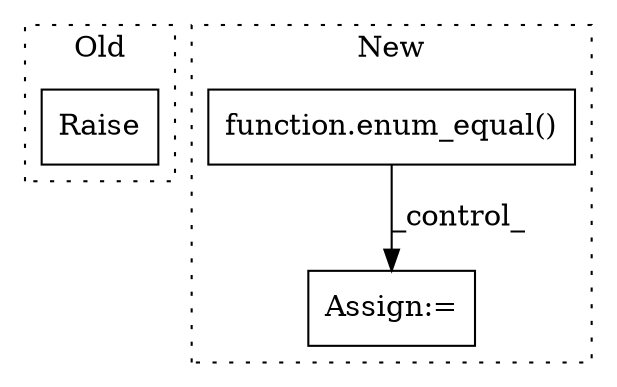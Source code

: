 digraph G {
subgraph cluster0 {
1 [label="Raise" a="91" s="9490" l="6" shape="box"];
label = "Old";
style="dotted";
}
subgraph cluster1 {
2 [label="function.enum_equal()" a="75" s="12981,13016" l="11,1" shape="box"];
3 [label="Assign:=" a="68" s="15065" l="3" shape="box"];
label = "New";
style="dotted";
}
2 -> 3 [label="_control_"];
}